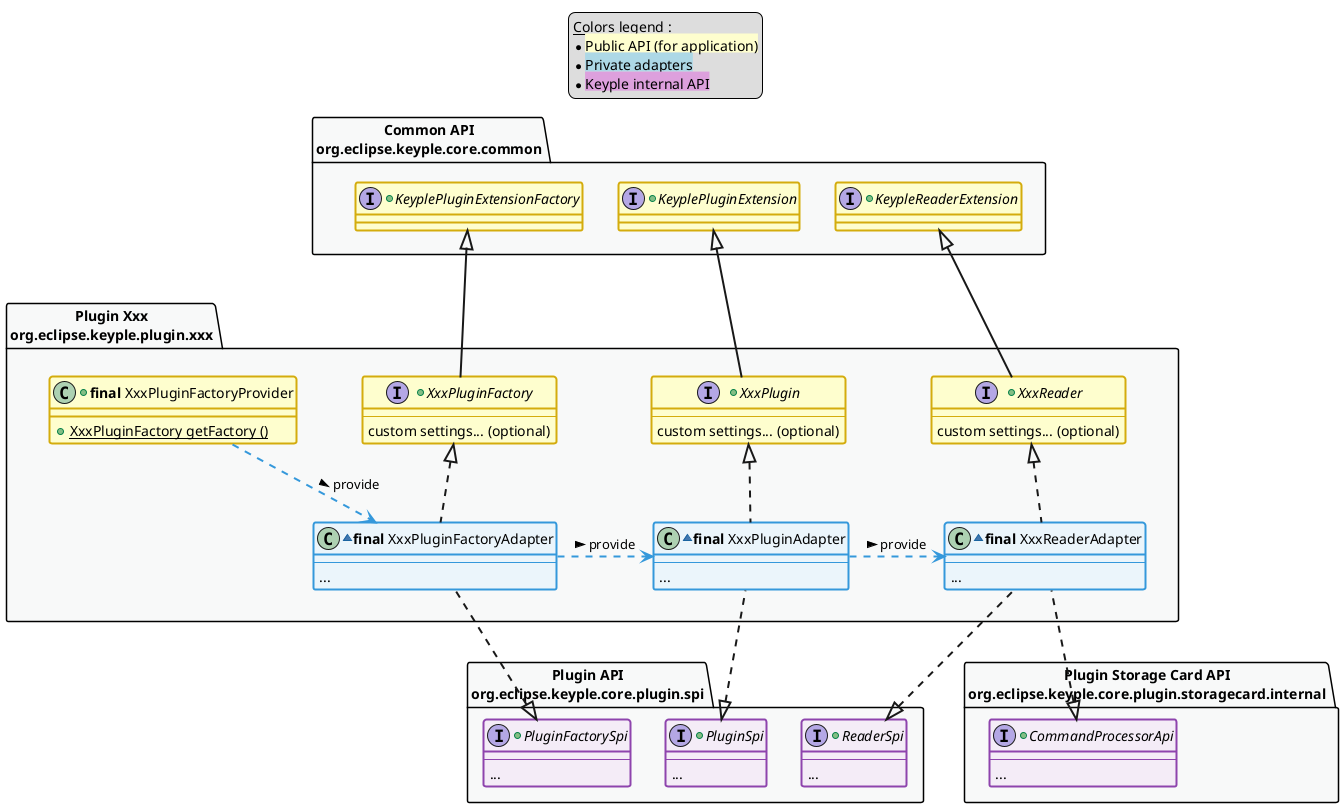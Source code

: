 @startuml

' == THEME ==

'Couleurs issues de : https://htmlcolorcodes.com/fr/tableau-de-couleur/tableau-de-couleur-design-plat/
!define C_GREY1 F8F9F9
!define C_GREY2 F2F3F4
!define C_GREY3 E5E7E9
!define C_GREY4 D7DBDD
!define C_GREY5 CACFD2
!define C_GREY6 BDC3C7
!define C_LINK 3498DB
!define C_USE 27AE60
!define C_YELLOW FEFECE

' -- Styles that don't work with new version of plantuml --
skinparam stereotypeABorderColor #A9DCDF
skinparam stereotypeIBorderColor #B4A7E5
skinparam stereotypeCBorderColor #ADD1B2
skinparam stereotypeEBorderColor #EB93DF
' -- END --

skinparam ClassBorderThickness 2
skinparam ArrowThickness 2

' Yellow
skinparam ClassBackgroundColor #FEFECE
skinparam ClassBorderColor #D4AC0D
' Red
skinparam ClassBackgroundColor<<red>> #FDEDEC
skinparam ClassBorderColor<<red>> #E74C3C
hide <<red>> stereotype
' Purple
skinparam ClassBackgroundColor<<purple>> #F4ECF7
skinparam ClassBorderColor<<purple>> #8E44AD
hide <<purple>> stereotype
' blue
skinparam ClassBackgroundColor<<blue>> #EBF5FB
skinparam ClassBorderColor<<blue>> #3498DB
hide <<blue>> stereotype
' Green
skinparam ClassBackgroundColor<<green>> #E9F7EF
skinparam ClassBorderColor<<green>> #27AE60
hide <<green>> stereotype
' Grey
skinparam ClassBackgroundColor<<grey>> #EAECEE
skinparam ClassBorderColor<<grey>> #2C3E50
hide <<grey>> stereotype

' == CONTENT ==

legend top
    __Colors legend__ :
    * <back:C_YELLOW>Public API (for application)</back>
    * <back:lightBlue>Private adapters</back>
    * <back:plum>Keyple internal API</back>
end legend

package "Common API\norg.eclipse.keyple.core.common" as commonApi {
    +interface KeyplePluginExtensionFactory {
    }
    +interface KeyplePluginExtension {
    }
    +interface KeypleReaderExtension {
    }
}

package "Plugin API\norg.eclipse.keyple.core.plugin.spi" as pluginSpi {
    +interface ReaderSpi {
        --
        ...
    }
    +interface PluginSpi {
        --
        ...
    }
    +interface PluginFactorySpi {
        --
        ...
    }
}

package "Plugin Storage Card API\norg.eclipse.keyple.core.plugin.storagecard.internal" as pluginStorageCardApi {
    +interface CommandProcessorApi {
        --
        ...
    }
}

package "Plugin Xxx\norg.eclipse.keyple.plugin.xxx" as specificPluginApi {
    +class "**final** XxxPluginFactoryProvider" as XxxPluginFactoryProvider {
        +{static} XxxPluginFactory getFactory ()
    }
    together {
        +interface XxxPluginFactory extends commonApi.KeyplePluginExtensionFactory {
            --
            custom settings... (optional)
        }
        +interface XxxPlugin extends commonApi.KeyplePluginExtension {
            --
            custom settings... (optional)
        }
        +interface XxxReader extends commonApi.KeypleReaderExtension {
            --
            custom settings... (optional)
        }
        ' Adapters
        ~class "**final** XxxPluginFactoryAdapter" as XxxPluginFactoryAdapter implements XxxPluginFactory, pluginSpi.PluginFactorySpi {
            --
            ...
        }
        ~class "**final** XxxPluginAdapter" as XxxPluginAdapter implements XxxPlugin, pluginSpi.PluginSpi {
            --
            ...
        }
        ~class "**final** XxxReaderAdapter" as XxxReaderAdapter implements XxxReader, pluginSpi.ReaderSpi, pluginStorageCardApi.CommandProcessorApi {
            --
            ...
        }
    }
}

' Associations

XxxPluginFactoryProvider ..> XxxPluginFactoryAdapter #C_LINK : provide >
XxxPluginFactoryAdapter .> XxxPluginAdapter #C_LINK : provide >
XxxPluginAdapter .> XxxReaderAdapter #C_LINK : provide >

' == LAYOUT ==

commonApi -[hidden]- specificPluginApi
XxxPluginFactoryAdapter -[hidden]- PluginFactorySpi
XxxReaderAdapter -[hidden]- ReaderSpi
XxxReaderAdapter -[hidden]- CommandProcessorApi
XxxPluginAdapter -[hidden]- PluginSpi

' == STYLE ==

package commonApi #C_GREY1 {}
package pluginSpi #C_GREY1 {}
package pluginStorageCardApi #C_GREY1 {}
package specificPluginApi #C_GREY1 {}

class specificPluginApi.XxxReaderAdapter <<blue>>
class specificPluginApi.XxxPluginAdapter <<blue>>
class specificPluginApi.XxxPluginFactoryAdapter <<blue>>
interface pluginSpi.ReaderSpi <<purple>>
interface pluginSpi.PluginSpi <<purple>>
interface pluginSpi.PluginFactorySpi <<purple>>
interface pluginStorageCardApi.CommandProcessorApi <<purple>>

@enduml